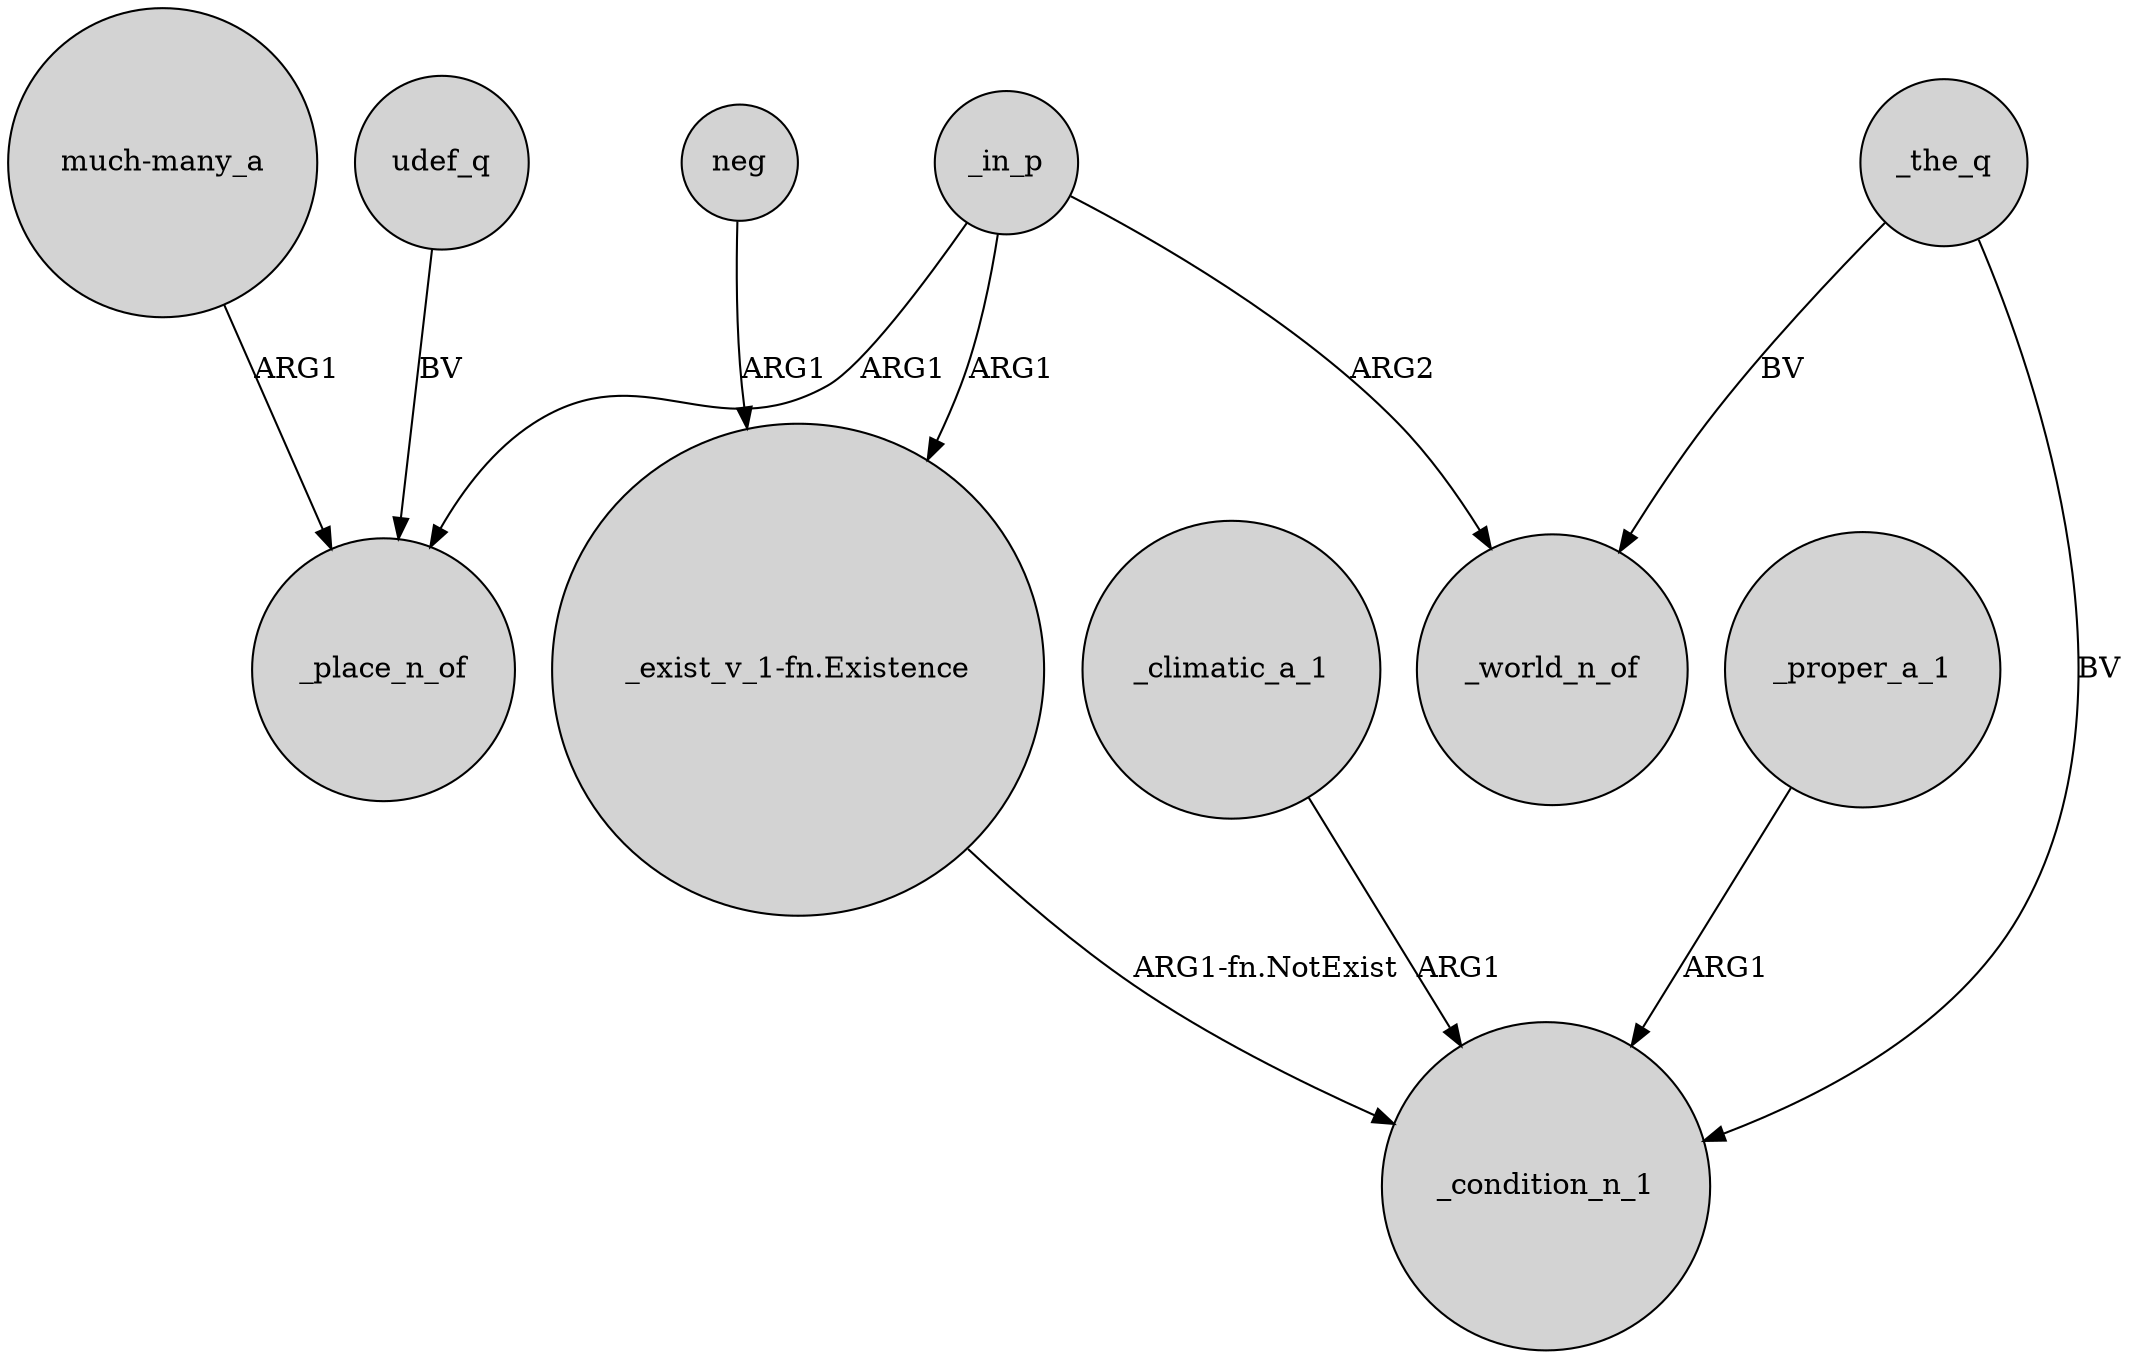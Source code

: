 digraph {
	node [shape=circle style=filled]
	"much-many_a" -> _place_n_of [label=ARG1]
	"_exist_v_1-fn.Existence" -> _condition_n_1 [label="ARG1-fn.NotExist"]
	_climatic_a_1 -> _condition_n_1 [label=ARG1]
	_in_p -> _world_n_of [label=ARG2]
	udef_q -> _place_n_of [label=BV]
	_in_p -> _place_n_of [label=ARG1]
	neg -> "_exist_v_1-fn.Existence" [label=ARG1]
	_in_p -> "_exist_v_1-fn.Existence" [label=ARG1]
	_the_q -> _world_n_of [label=BV]
	_the_q -> _condition_n_1 [label=BV]
	_proper_a_1 -> _condition_n_1 [label=ARG1]
}
